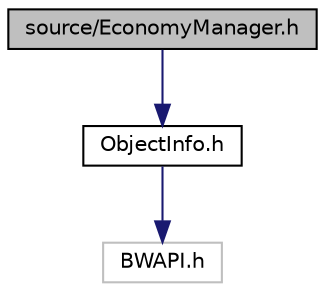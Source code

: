 digraph "source/EconomyManager.h"
{
  edge [fontname="Helvetica",fontsize="10",labelfontname="Helvetica",labelfontsize="10"];
  node [fontname="Helvetica",fontsize="10",shape=record];
  Node0 [label="source/EconomyManager.h",height=0.2,width=0.4,color="black", fillcolor="grey75", style="filled", fontcolor="black"];
  Node0 -> Node1 [color="midnightblue",fontsize="10",style="solid",fontname="Helvetica"];
  Node1 [label="ObjectInfo.h",height=0.2,width=0.4,color="black", fillcolor="white", style="filled",URL="$ObjectInfo_8h.html"];
  Node1 -> Node2 [color="midnightblue",fontsize="10",style="solid",fontname="Helvetica"];
  Node2 [label="BWAPI.h",height=0.2,width=0.4,color="grey75", fillcolor="white", style="filled"];
}
